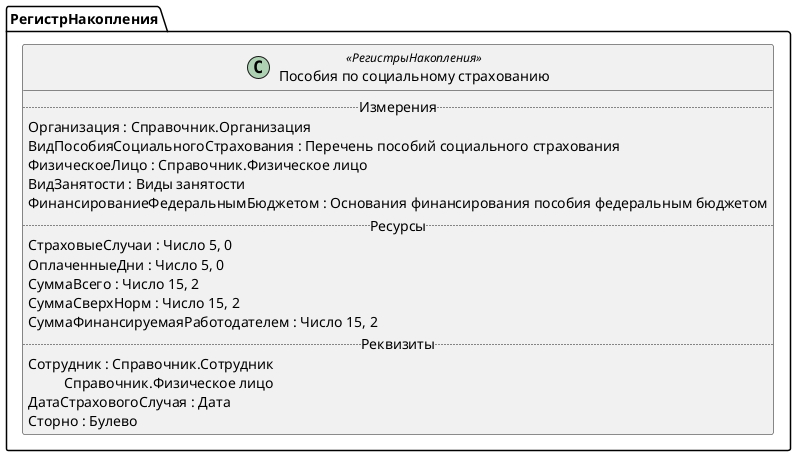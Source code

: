 ﻿@startuml ПособияПоСоциальномуСтрахованию
'!include templates.wsd
'..\include templates.wsd
class РегистрНакопления.ПособияПоСоциальномуСтрахованию as "Пособия по социальному страхованию" <<РегистрыНакопления>>
{
..Измерения..
Организация : Справочник.Организация
ВидПособияСоциальногоСтрахования : Перечень пособий социального страхования
ФизическоеЛицо : Справочник.Физическое лицо
ВидЗанятости : Виды занятости
ФинансированиеФедеральнымБюджетом : Основания финансирования пособия федеральным бюджетом
..Ресурсы..
СтраховыеСлучаи : Число 5, 0
ОплаченныеДни : Число 5, 0
СуммаВсего : Число 15, 2
СуммаСверхНорм : Число 15, 2
СуммаФинансируемаяРаботодателем : Число 15, 2
..Реквизиты..
Сотрудник : Справочник.Сотрудник\rСправочник.Физическое лицо
ДатаСтраховогоСлучая : Дата
Сторно : Булево
}
@enduml
